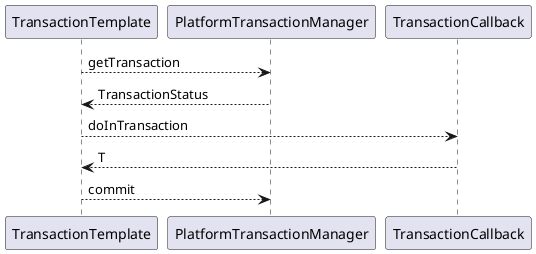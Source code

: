 @startuml
TransactionTemplate --> PlatformTransactionManager: getTransaction
PlatformTransactionManager --> TransactionTemplate:TransactionStatus
TransactionTemplate --> TransactionCallback: doInTransaction
TransactionCallback --> TransactionTemplate: T
TransactionTemplate --> PlatformTransactionManager: commit
@enduml